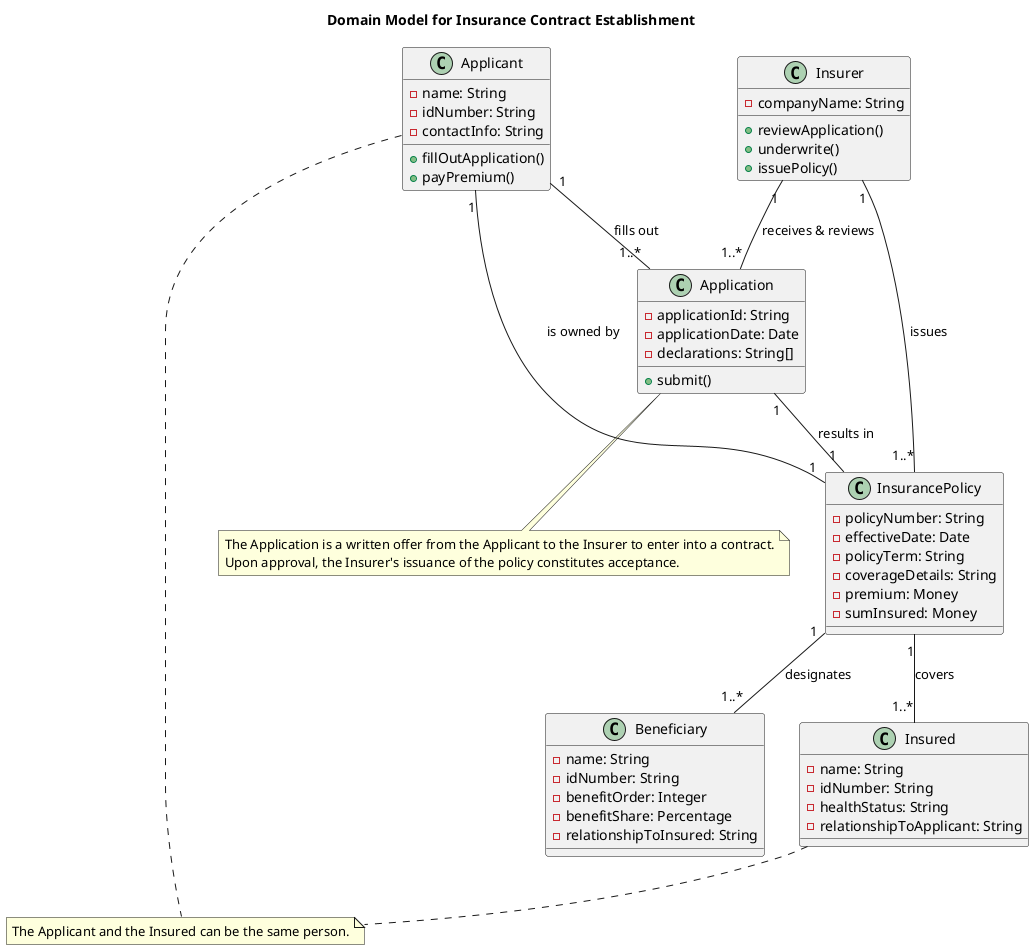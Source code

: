 @startuml
title Domain Model for Insurance Contract Establishment

' Define Core Classes
class Applicant {
  - name: String
  - idNumber: String
  - contactInfo: String
  + fillOutApplication()
  + payPremium()
}

class Insured {
  - name: String
  - idNumber: String
  - healthStatus: String
  - relationshipToApplicant: String
}

class Beneficiary {
  - name: String
  - idNumber: String
  - benefitOrder: Integer
  - benefitShare: Percentage
  - relationshipToInsured: String
}

class Insurer {
  - companyName: String
  + reviewApplication()
  + underwrite()
  + issuePolicy()
}

class Application {
  - applicationId: String
  - applicationDate: Date
  - declarations: String[]
  + submit()
}

class InsurancePolicy {
  - policyNumber: String
  - effectiveDate: Date
  - policyTerm: String
  - coverageDetails: String
  - premium: Money
  - sumInsured: Money
}

' Define Relationships
Applicant "1" -- "1..*" Application : "fills out"
Insurer "1" -- "1..*" Application : "receives & reviews"
Application "1" -- "1" InsurancePolicy : "results in"
InsurancePolicy "1" -- "1" Applicant : "is owned by"
InsurancePolicy "1" -- "1..*" Insured : "covers"
InsurancePolicy "1" -- "1..*" Beneficiary : "designates"
Insurer "1" -- "1..*" InsurancePolicy : "issues"

' Notes
note "The Application is a written offer from the Applicant to the Insurer to enter into a contract.\nUpon approval, the Insurer's issuance of the policy constitutes acceptance." as N1
Application .. N1

note "The Applicant and the Insured can be the same person." as N2
Applicant .. N2
Insured .. N2
@enduml